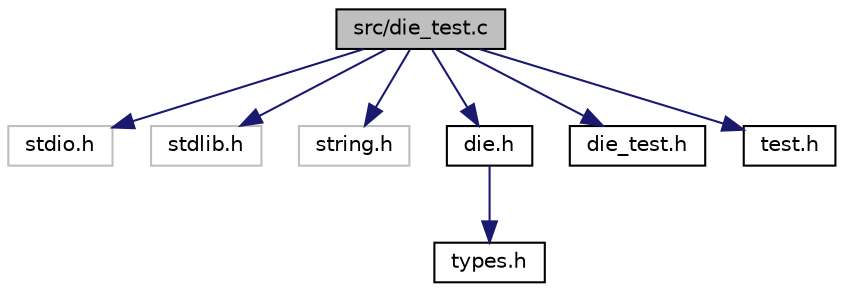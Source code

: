 digraph "src/die_test.c"
{
  edge [fontname="Helvetica",fontsize="10",labelfontname="Helvetica",labelfontsize="10"];
  node [fontname="Helvetica",fontsize="10",shape=record];
  Node0 [label="src/die_test.c",height=0.2,width=0.4,color="black", fillcolor="grey75", style="filled", fontcolor="black"];
  Node0 -> Node1 [color="midnightblue",fontsize="10",style="solid",fontname="Helvetica"];
  Node1 [label="stdio.h",height=0.2,width=0.4,color="grey75", fillcolor="white", style="filled"];
  Node0 -> Node2 [color="midnightblue",fontsize="10",style="solid",fontname="Helvetica"];
  Node2 [label="stdlib.h",height=0.2,width=0.4,color="grey75", fillcolor="white", style="filled"];
  Node0 -> Node3 [color="midnightblue",fontsize="10",style="solid",fontname="Helvetica"];
  Node3 [label="string.h",height=0.2,width=0.4,color="grey75", fillcolor="white", style="filled"];
  Node0 -> Node4 [color="midnightblue",fontsize="10",style="solid",fontname="Helvetica"];
  Node4 [label="die.h",height=0.2,width=0.4,color="black", fillcolor="white", style="filled",URL="$die_8h.html",tooltip="En este fichero definimos las funciones para el dado. "];
  Node4 -> Node5 [color="midnightblue",fontsize="10",style="solid",fontname="Helvetica"];
  Node5 [label="types.h",height=0.2,width=0.4,color="black", fillcolor="white", style="filled",URL="$types_8h.html",tooltip="It defines common types. "];
  Node0 -> Node6 [color="midnightblue",fontsize="10",style="solid",fontname="Helvetica"];
  Node6 [label="die_test.h",height=0.2,width=0.4,color="black", fillcolor="white", style="filled",URL="$die__test_8h.html",tooltip="Prueba del modulo die. "];
  Node0 -> Node7 [color="midnightblue",fontsize="10",style="solid",fontname="Helvetica"];
  Node7 [label="test.h",height=0.2,width=0.4,color="black", fillcolor="white", style="filled",URL="$test_8h.html",tooltip="Define constantes para las pruebas. "];
}
